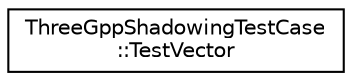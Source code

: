 digraph "Graphical Class Hierarchy"
{
 // LATEX_PDF_SIZE
  edge [fontname="Helvetica",fontsize="10",labelfontname="Helvetica",labelfontsize="10"];
  node [fontname="Helvetica",fontsize="10",shape=record];
  rankdir="LR";
  Node0 [label="ThreeGppShadowingTestCase\l::TestVector",height=0.2,width=0.4,color="black", fillcolor="white", style="filled",URL="$struct_three_gpp_shadowing_test_case_1_1_test_vector.html",tooltip="Struct containing the parameters for each test."];
}
